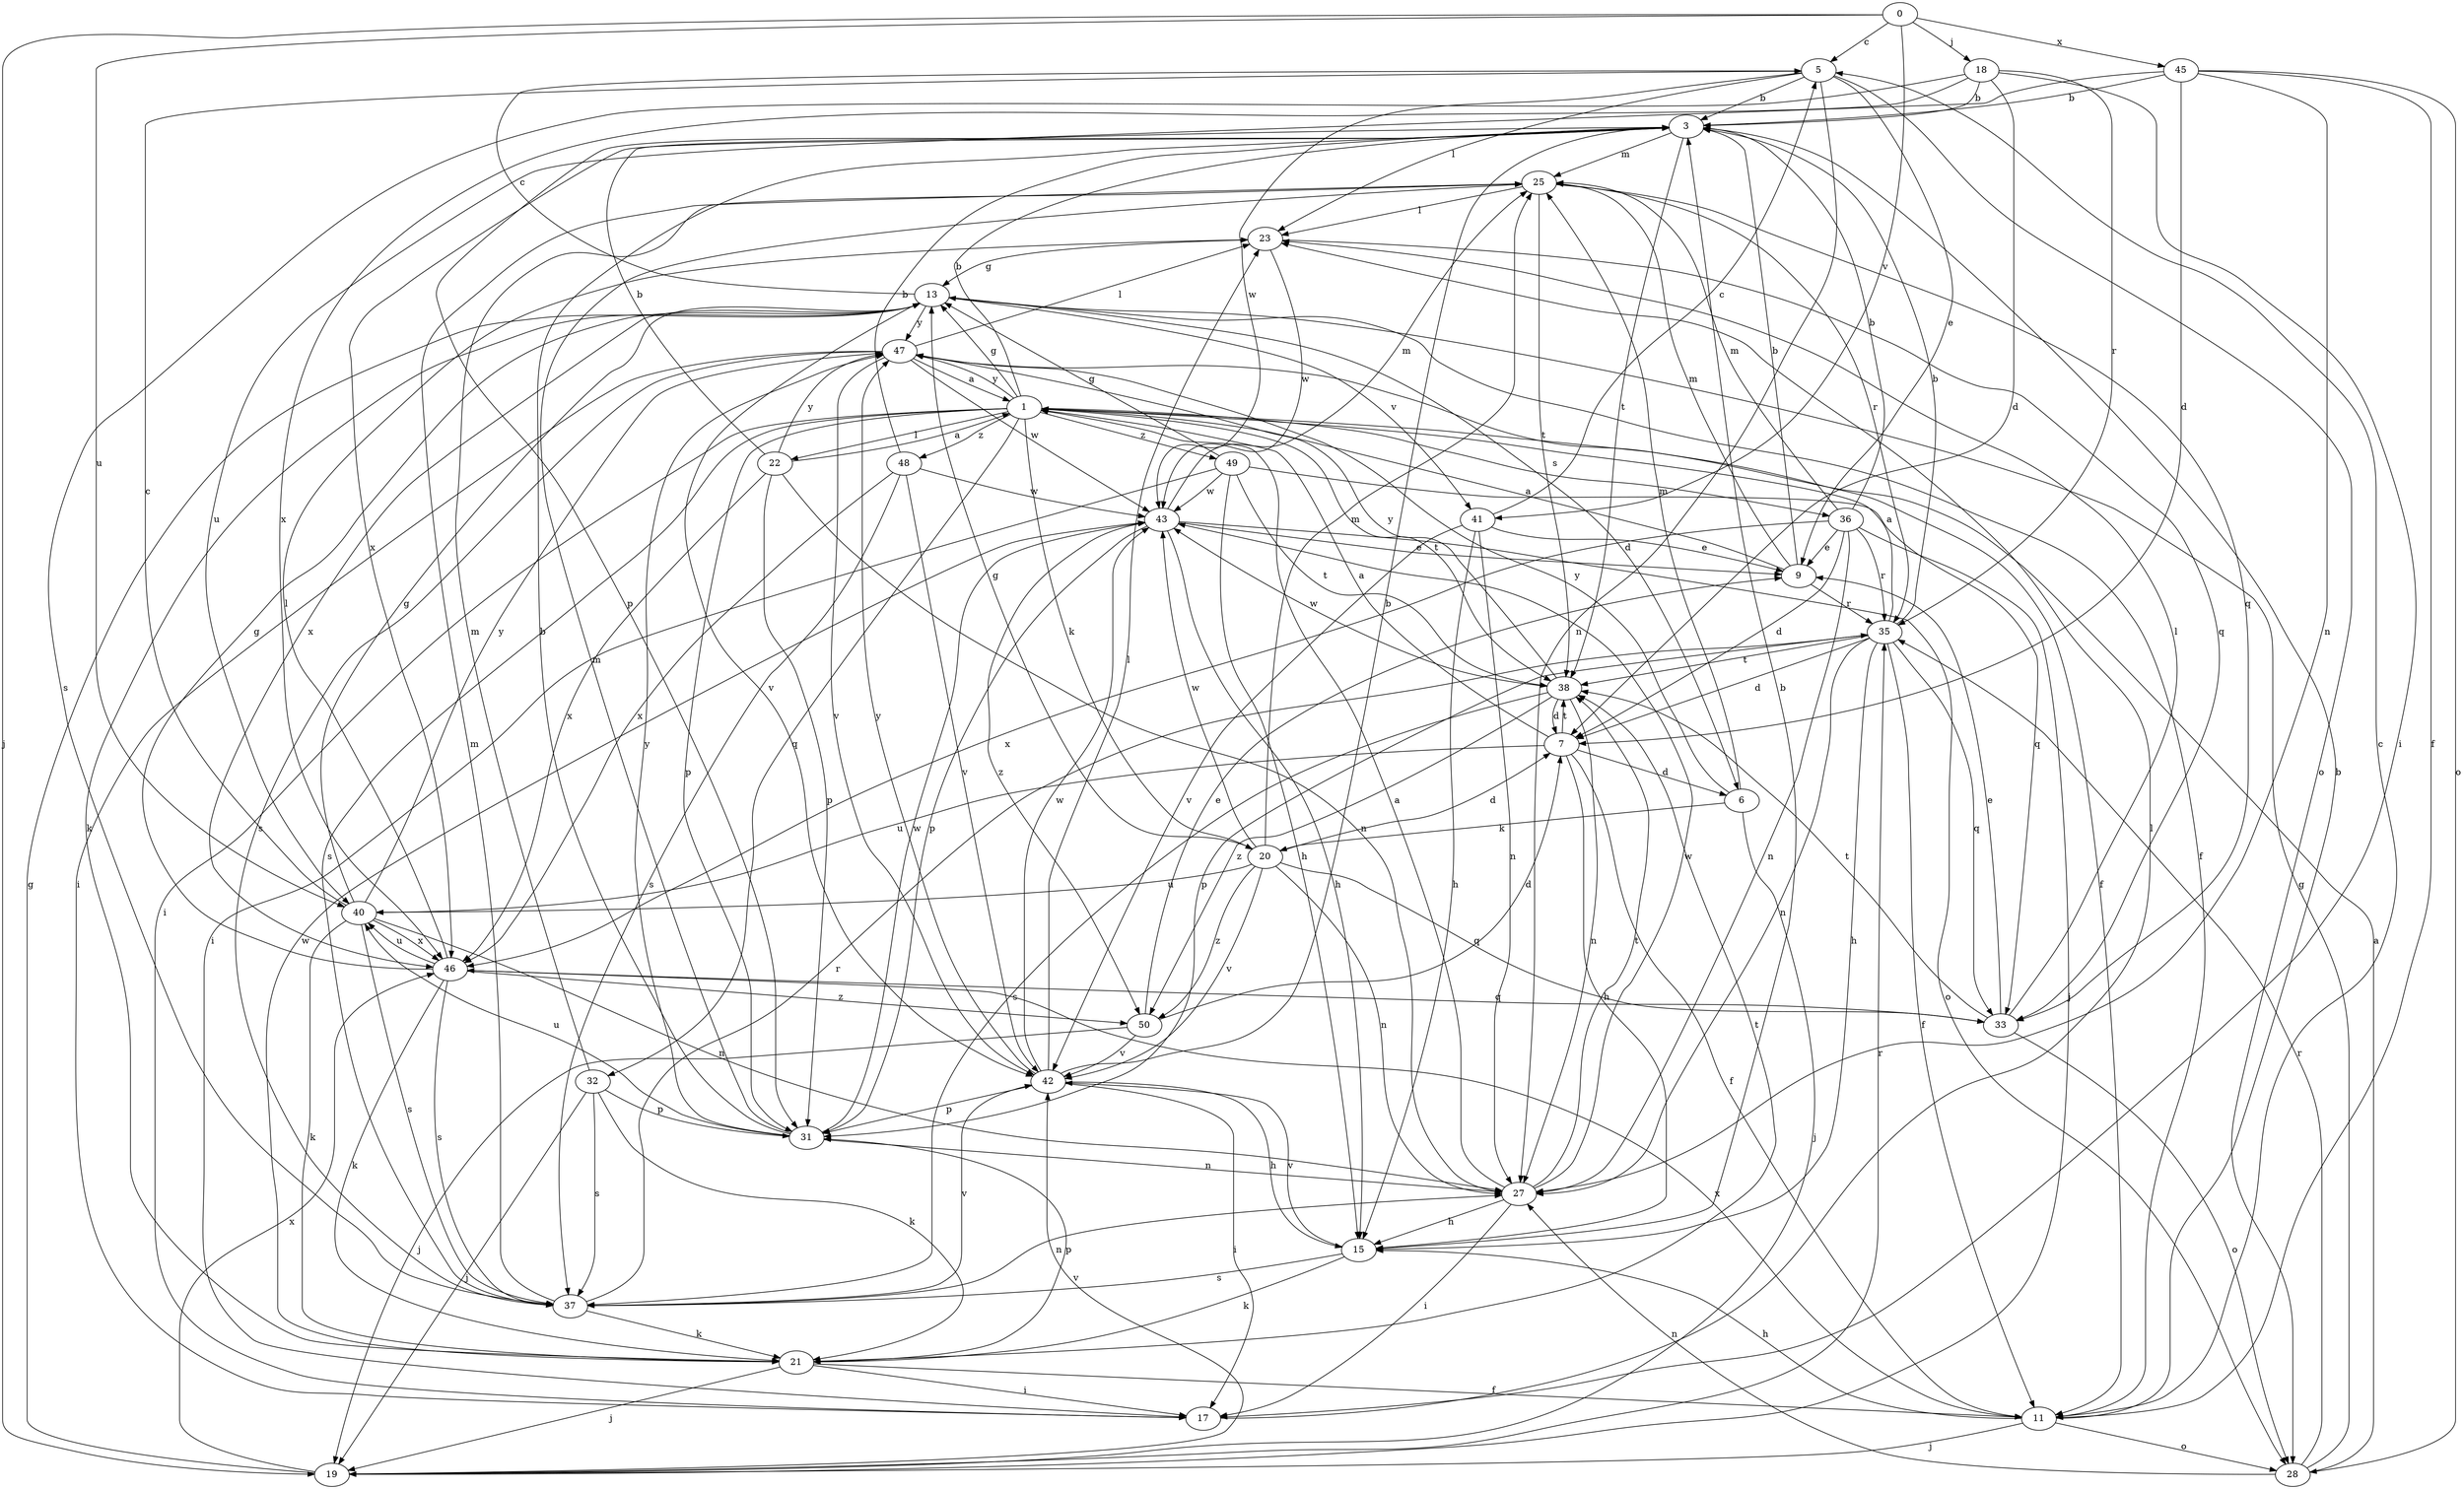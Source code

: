 strict digraph  {
0;
1;
3;
5;
6;
7;
9;
11;
13;
15;
17;
18;
19;
20;
21;
22;
23;
25;
27;
28;
31;
32;
33;
35;
36;
37;
38;
40;
41;
42;
43;
45;
46;
47;
48;
49;
50;
0 -> 5  [label=c];
0 -> 18  [label=j];
0 -> 19  [label=j];
0 -> 40  [label=u];
0 -> 41  [label=v];
0 -> 45  [label=x];
1 -> 3  [label=b];
1 -> 13  [label=g];
1 -> 17  [label=i];
1 -> 20  [label=k];
1 -> 22  [label=l];
1 -> 31  [label=p];
1 -> 32  [label=q];
1 -> 36  [label=s];
1 -> 37  [label=s];
1 -> 38  [label=t];
1 -> 47  [label=y];
1 -> 48  [label=z];
1 -> 49  [label=z];
3 -> 25  [label=m];
3 -> 38  [label=t];
3 -> 40  [label=u];
3 -> 46  [label=x];
5 -> 3  [label=b];
5 -> 9  [label=e];
5 -> 23  [label=l];
5 -> 27  [label=n];
5 -> 28  [label=o];
5 -> 43  [label=w];
6 -> 19  [label=j];
6 -> 20  [label=k];
6 -> 25  [label=m];
6 -> 47  [label=y];
7 -> 1  [label=a];
7 -> 6  [label=d];
7 -> 11  [label=f];
7 -> 15  [label=h];
7 -> 38  [label=t];
7 -> 40  [label=u];
9 -> 1  [label=a];
9 -> 3  [label=b];
9 -> 25  [label=m];
9 -> 35  [label=r];
11 -> 3  [label=b];
11 -> 5  [label=c];
11 -> 15  [label=h];
11 -> 19  [label=j];
11 -> 28  [label=o];
11 -> 46  [label=x];
13 -> 5  [label=c];
13 -> 6  [label=d];
13 -> 11  [label=f];
13 -> 21  [label=k];
13 -> 41  [label=v];
13 -> 42  [label=v];
13 -> 46  [label=x];
13 -> 47  [label=y];
15 -> 3  [label=b];
15 -> 21  [label=k];
15 -> 37  [label=s];
15 -> 42  [label=v];
17 -> 23  [label=l];
18 -> 3  [label=b];
18 -> 7  [label=d];
18 -> 17  [label=i];
18 -> 35  [label=r];
18 -> 37  [label=s];
18 -> 46  [label=x];
19 -> 13  [label=g];
19 -> 35  [label=r];
19 -> 42  [label=v];
19 -> 46  [label=x];
20 -> 7  [label=d];
20 -> 13  [label=g];
20 -> 25  [label=m];
20 -> 27  [label=n];
20 -> 33  [label=q];
20 -> 40  [label=u];
20 -> 42  [label=v];
20 -> 43  [label=w];
20 -> 50  [label=z];
21 -> 11  [label=f];
21 -> 17  [label=i];
21 -> 19  [label=j];
21 -> 31  [label=p];
21 -> 38  [label=t];
21 -> 43  [label=w];
22 -> 1  [label=a];
22 -> 3  [label=b];
22 -> 27  [label=n];
22 -> 31  [label=p];
22 -> 46  [label=x];
22 -> 47  [label=y];
23 -> 13  [label=g];
23 -> 33  [label=q];
23 -> 43  [label=w];
25 -> 23  [label=l];
25 -> 33  [label=q];
25 -> 35  [label=r];
25 -> 38  [label=t];
27 -> 1  [label=a];
27 -> 15  [label=h];
27 -> 17  [label=i];
27 -> 38  [label=t];
27 -> 43  [label=w];
28 -> 1  [label=a];
28 -> 13  [label=g];
28 -> 27  [label=n];
28 -> 35  [label=r];
31 -> 3  [label=b];
31 -> 25  [label=m];
31 -> 27  [label=n];
31 -> 40  [label=u];
31 -> 43  [label=w];
31 -> 47  [label=y];
32 -> 19  [label=j];
32 -> 21  [label=k];
32 -> 25  [label=m];
32 -> 31  [label=p];
32 -> 37  [label=s];
33 -> 9  [label=e];
33 -> 23  [label=l];
33 -> 28  [label=o];
33 -> 38  [label=t];
35 -> 1  [label=a];
35 -> 3  [label=b];
35 -> 7  [label=d];
35 -> 11  [label=f];
35 -> 15  [label=h];
35 -> 27  [label=n];
35 -> 31  [label=p];
35 -> 33  [label=q];
35 -> 38  [label=t];
36 -> 3  [label=b];
36 -> 7  [label=d];
36 -> 9  [label=e];
36 -> 19  [label=j];
36 -> 25  [label=m];
36 -> 27  [label=n];
36 -> 35  [label=r];
36 -> 46  [label=x];
37 -> 21  [label=k];
37 -> 25  [label=m];
37 -> 27  [label=n];
37 -> 35  [label=r];
37 -> 42  [label=v];
38 -> 7  [label=d];
38 -> 27  [label=n];
38 -> 37  [label=s];
38 -> 43  [label=w];
38 -> 47  [label=y];
38 -> 50  [label=z];
40 -> 5  [label=c];
40 -> 13  [label=g];
40 -> 21  [label=k];
40 -> 27  [label=n];
40 -> 37  [label=s];
40 -> 46  [label=x];
40 -> 47  [label=y];
41 -> 5  [label=c];
41 -> 9  [label=e];
41 -> 15  [label=h];
41 -> 27  [label=n];
41 -> 42  [label=v];
42 -> 3  [label=b];
42 -> 15  [label=h];
42 -> 17  [label=i];
42 -> 23  [label=l];
42 -> 31  [label=p];
42 -> 43  [label=w];
42 -> 47  [label=y];
43 -> 9  [label=e];
43 -> 15  [label=h];
43 -> 25  [label=m];
43 -> 28  [label=o];
43 -> 31  [label=p];
43 -> 50  [label=z];
45 -> 3  [label=b];
45 -> 7  [label=d];
45 -> 11  [label=f];
45 -> 27  [label=n];
45 -> 28  [label=o];
45 -> 31  [label=p];
46 -> 13  [label=g];
46 -> 21  [label=k];
46 -> 23  [label=l];
46 -> 33  [label=q];
46 -> 37  [label=s];
46 -> 40  [label=u];
46 -> 50  [label=z];
47 -> 1  [label=a];
47 -> 11  [label=f];
47 -> 17  [label=i];
47 -> 23  [label=l];
47 -> 37  [label=s];
47 -> 42  [label=v];
47 -> 43  [label=w];
48 -> 3  [label=b];
48 -> 37  [label=s];
48 -> 42  [label=v];
48 -> 43  [label=w];
48 -> 46  [label=x];
49 -> 13  [label=g];
49 -> 15  [label=h];
49 -> 17  [label=i];
49 -> 33  [label=q];
49 -> 38  [label=t];
49 -> 43  [label=w];
50 -> 7  [label=d];
50 -> 9  [label=e];
50 -> 19  [label=j];
50 -> 42  [label=v];
}
